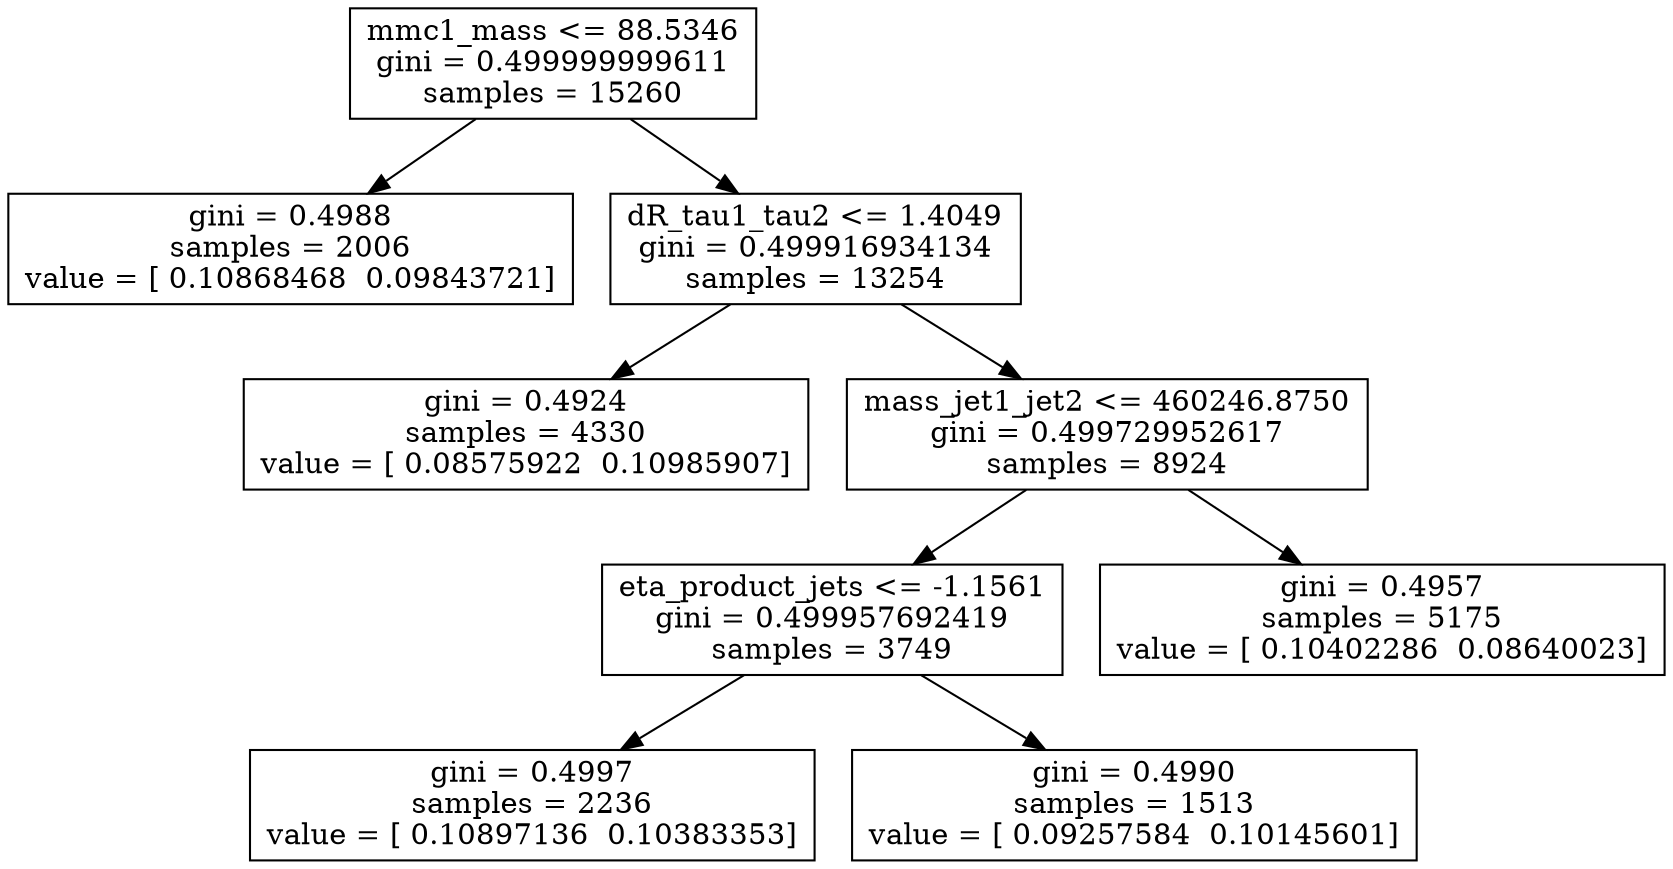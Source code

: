 digraph Tree {
0 [label="mmc1_mass <= 88.5346\ngini = 0.499999999611\nsamples = 15260", shape="box"] ;
1 [label="gini = 0.4988\nsamples = 2006\nvalue = [ 0.10868468  0.09843721]", shape="box"] ;
0 -> 1 ;
2 [label="dR_tau1_tau2 <= 1.4049\ngini = 0.499916934134\nsamples = 13254", shape="box"] ;
0 -> 2 ;
3 [label="gini = 0.4924\nsamples = 4330\nvalue = [ 0.08575922  0.10985907]", shape="box"] ;
2 -> 3 ;
4 [label="mass_jet1_jet2 <= 460246.8750\ngini = 0.499729952617\nsamples = 8924", shape="box"] ;
2 -> 4 ;
5 [label="eta_product_jets <= -1.1561\ngini = 0.499957692419\nsamples = 3749", shape="box"] ;
4 -> 5 ;
6 [label="gini = 0.4997\nsamples = 2236\nvalue = [ 0.10897136  0.10383353]", shape="box"] ;
5 -> 6 ;
7 [label="gini = 0.4990\nsamples = 1513\nvalue = [ 0.09257584  0.10145601]", shape="box"] ;
5 -> 7 ;
8 [label="gini = 0.4957\nsamples = 5175\nvalue = [ 0.10402286  0.08640023]", shape="box"] ;
4 -> 8 ;
}